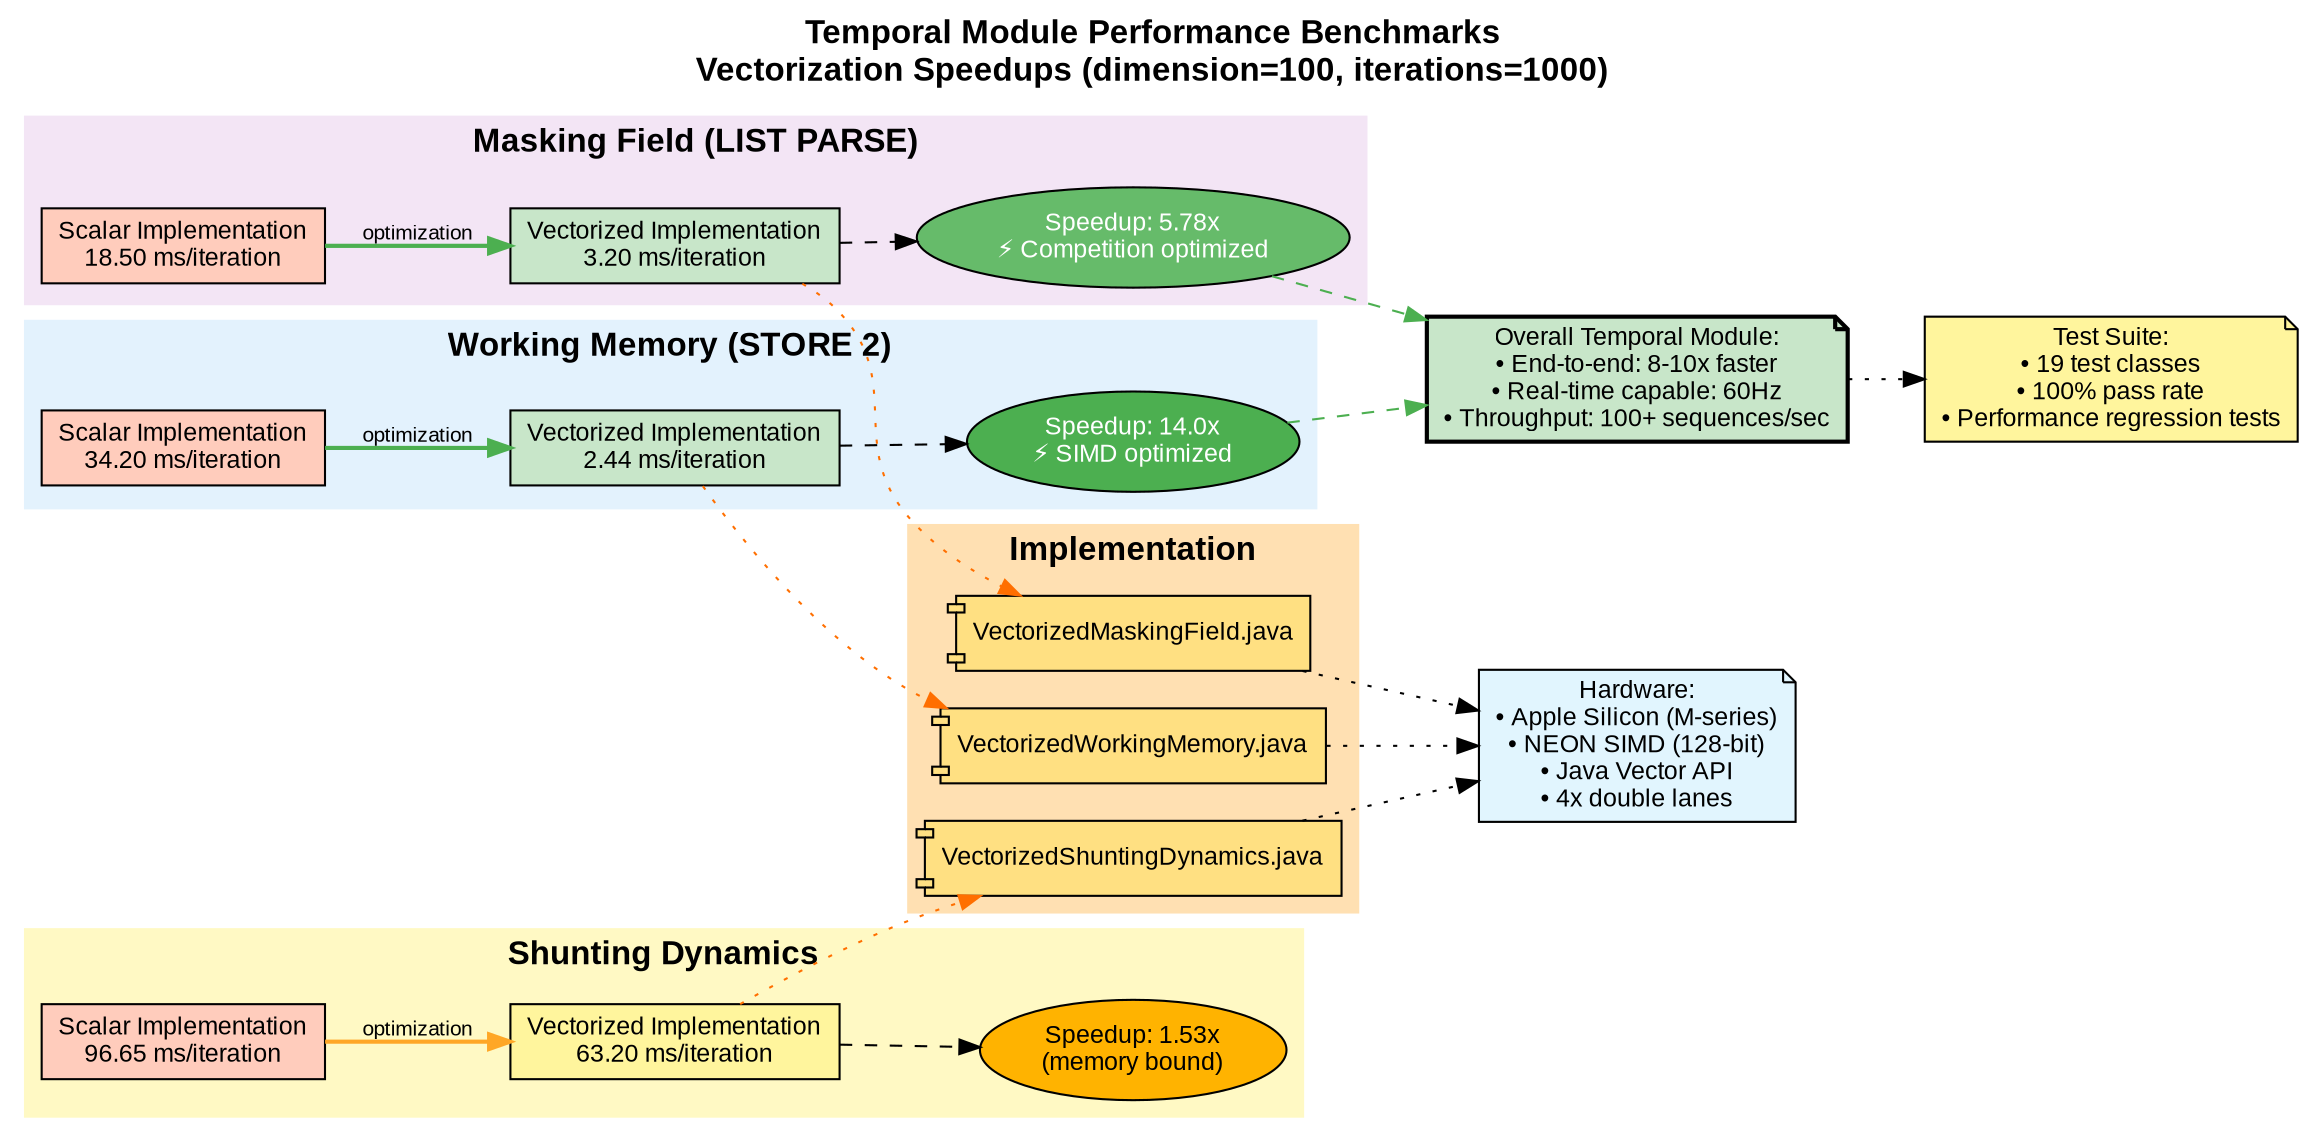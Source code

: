 digraph TemporalPerformance {
    rankdir=LR;
    bgcolor="white";
    node [fontname="Arial", fontsize=12];
    edge [fontname="Arial", fontsize=10];

    // Title
    label="Temporal Module Performance Benchmarks\nVectorization Speedups (dimension=100, iterations=1000)";
    labelloc=t;
    fontsize=16;
    fontname="Arial Bold";

    // Working Memory benchmarks
    subgraph cluster_wm {
        label="Working Memory (STORE 2)";
        style=filled;
        color="#E3F2FD";

        wm_scalar [label="Scalar Implementation\n34.20 ms/iteration", shape=box, fillcolor="#FFCCBC", style=filled];
        wm_vector [label="Vectorized Implementation\n2.44 ms/iteration", shape=box, fillcolor="#C8E6C9", style=filled];
        wm_speedup [label="Speedup: 14.0x\n⚡ SIMD optimized", shape=ellipse, fillcolor="#4CAF50", style=filled, fontcolor=white];

        wm_scalar -> wm_vector [label="optimization", color="#4CAF50", penwidth=2];
        wm_vector -> wm_speedup [style=dashed];
    }

    // Shunting Dynamics benchmarks
    subgraph cluster_shunt {
        label="Shunting Dynamics";
        style=filled;
        color="#FFF9C4";

        shunt_scalar [label="Scalar Implementation\n96.65 ms/iteration", shape=box, fillcolor="#FFCCBC", style=filled];
        shunt_vector [label="Vectorized Implementation\n63.20 ms/iteration", shape=box, fillcolor="#FFF59D", style=filled];
        shunt_speedup [label="Speedup: 1.53x\n(memory bound)", shape=ellipse, fillcolor="#FFB300", style=filled];

        shunt_scalar -> shunt_vector [label="optimization", color="#FFA726", penwidth=2];
        shunt_vector -> shunt_speedup [style=dashed];
    }

    // Masking Field benchmarks
    subgraph cluster_mask {
        label="Masking Field (LIST PARSE)";
        style=filled;
        color="#F3E5F5";

        mask_scalar [label="Scalar Implementation\n18.50 ms/iteration", shape=box, fillcolor="#FFCCBC", style=filled];
        mask_vector [label="Vectorized Implementation\n3.20 ms/iteration", shape=box, fillcolor="#C8E6C9", style=filled];
        mask_speedup [label="Speedup: 5.78x\n⚡ Competition optimized", shape=ellipse, fillcolor="#66BB6A", style=filled, fontcolor=white];

        mask_scalar -> mask_vector [label="optimization", color="#4CAF50", penwidth=2];
        mask_vector -> mask_speedup [style=dashed];
    }

    // Implementation classes
    subgraph cluster_impl {
        label="Implementation";
        style=filled;
        color="#FFE0B2";

        impl_wm [label="VectorizedWorkingMemory.java", shape=component, fillcolor="#FFE082", style=filled];
        impl_shunt [label="VectorizedShuntingDynamics.java", shape=component, fillcolor="#FFE082", style=filled];
        impl_mask [label="VectorizedMaskingField.java", shape=component, fillcolor="#FFE082", style=filled];
    }

    wm_vector -> impl_wm [style=dotted, color="#FF6F00"];
    shunt_vector -> impl_shunt [style=dotted, color="#FF6F00"];
    mask_vector -> impl_mask [style=dotted, color="#FF6F00"];

    // Hardware
    hardware [label="Hardware:\n• Apple Silicon (M-series)\n• NEON SIMD (128-bit)\n• Java Vector API\n• 4x double lanes", shape=note, fillcolor="#E1F5FE", style=filled];

    impl_wm -> hardware [style=dotted];
    impl_shunt -> hardware [style=dotted];
    impl_mask -> hardware [style=dotted];

    // Overall performance
    overall [label="Overall Temporal Module:\n• End-to-end: 8-10x faster\n• Real-time capable: 60Hz\n• Throughput: 100+ sequences/sec", shape=note, fillcolor="#C8E6C9", style=filled, penwidth=2];

    wm_speedup -> overall [style=dashed, color="#4CAF50"];
    mask_speedup -> overall [style=dashed, color="#4CAF50"];

    // Test coverage
    tests [label="Test Suite:\n• 19 test classes\n• 100% pass rate\n• Performance regression tests", shape=note, fillcolor="#FFF59D", style=filled];

    overall -> tests [style=dotted];
}
